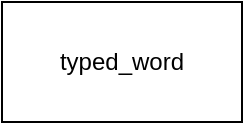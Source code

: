 <mxfile version="24.0.5" type="device">
  <diagram name="第 1 页" id="MizgGOxtH2WQLVwWoABV">
    <mxGraphModel dx="2000" dy="1146" grid="1" gridSize="10" guides="1" tooltips="1" connect="1" arrows="1" fold="1" page="1" pageScale="1" pageWidth="827" pageHeight="1169" math="0" shadow="0">
      <root>
        <mxCell id="0" />
        <mxCell id="1" parent="0" />
        <mxCell id="-Jsa2ZVrdwVMC8oXkVd5-2" value="typed_word" style="rounded=0;whiteSpace=wrap;html=1;" vertex="1" parent="1">
          <mxGeometry x="340" y="200" width="120" height="60" as="geometry" />
        </mxCell>
      </root>
    </mxGraphModel>
  </diagram>
</mxfile>
